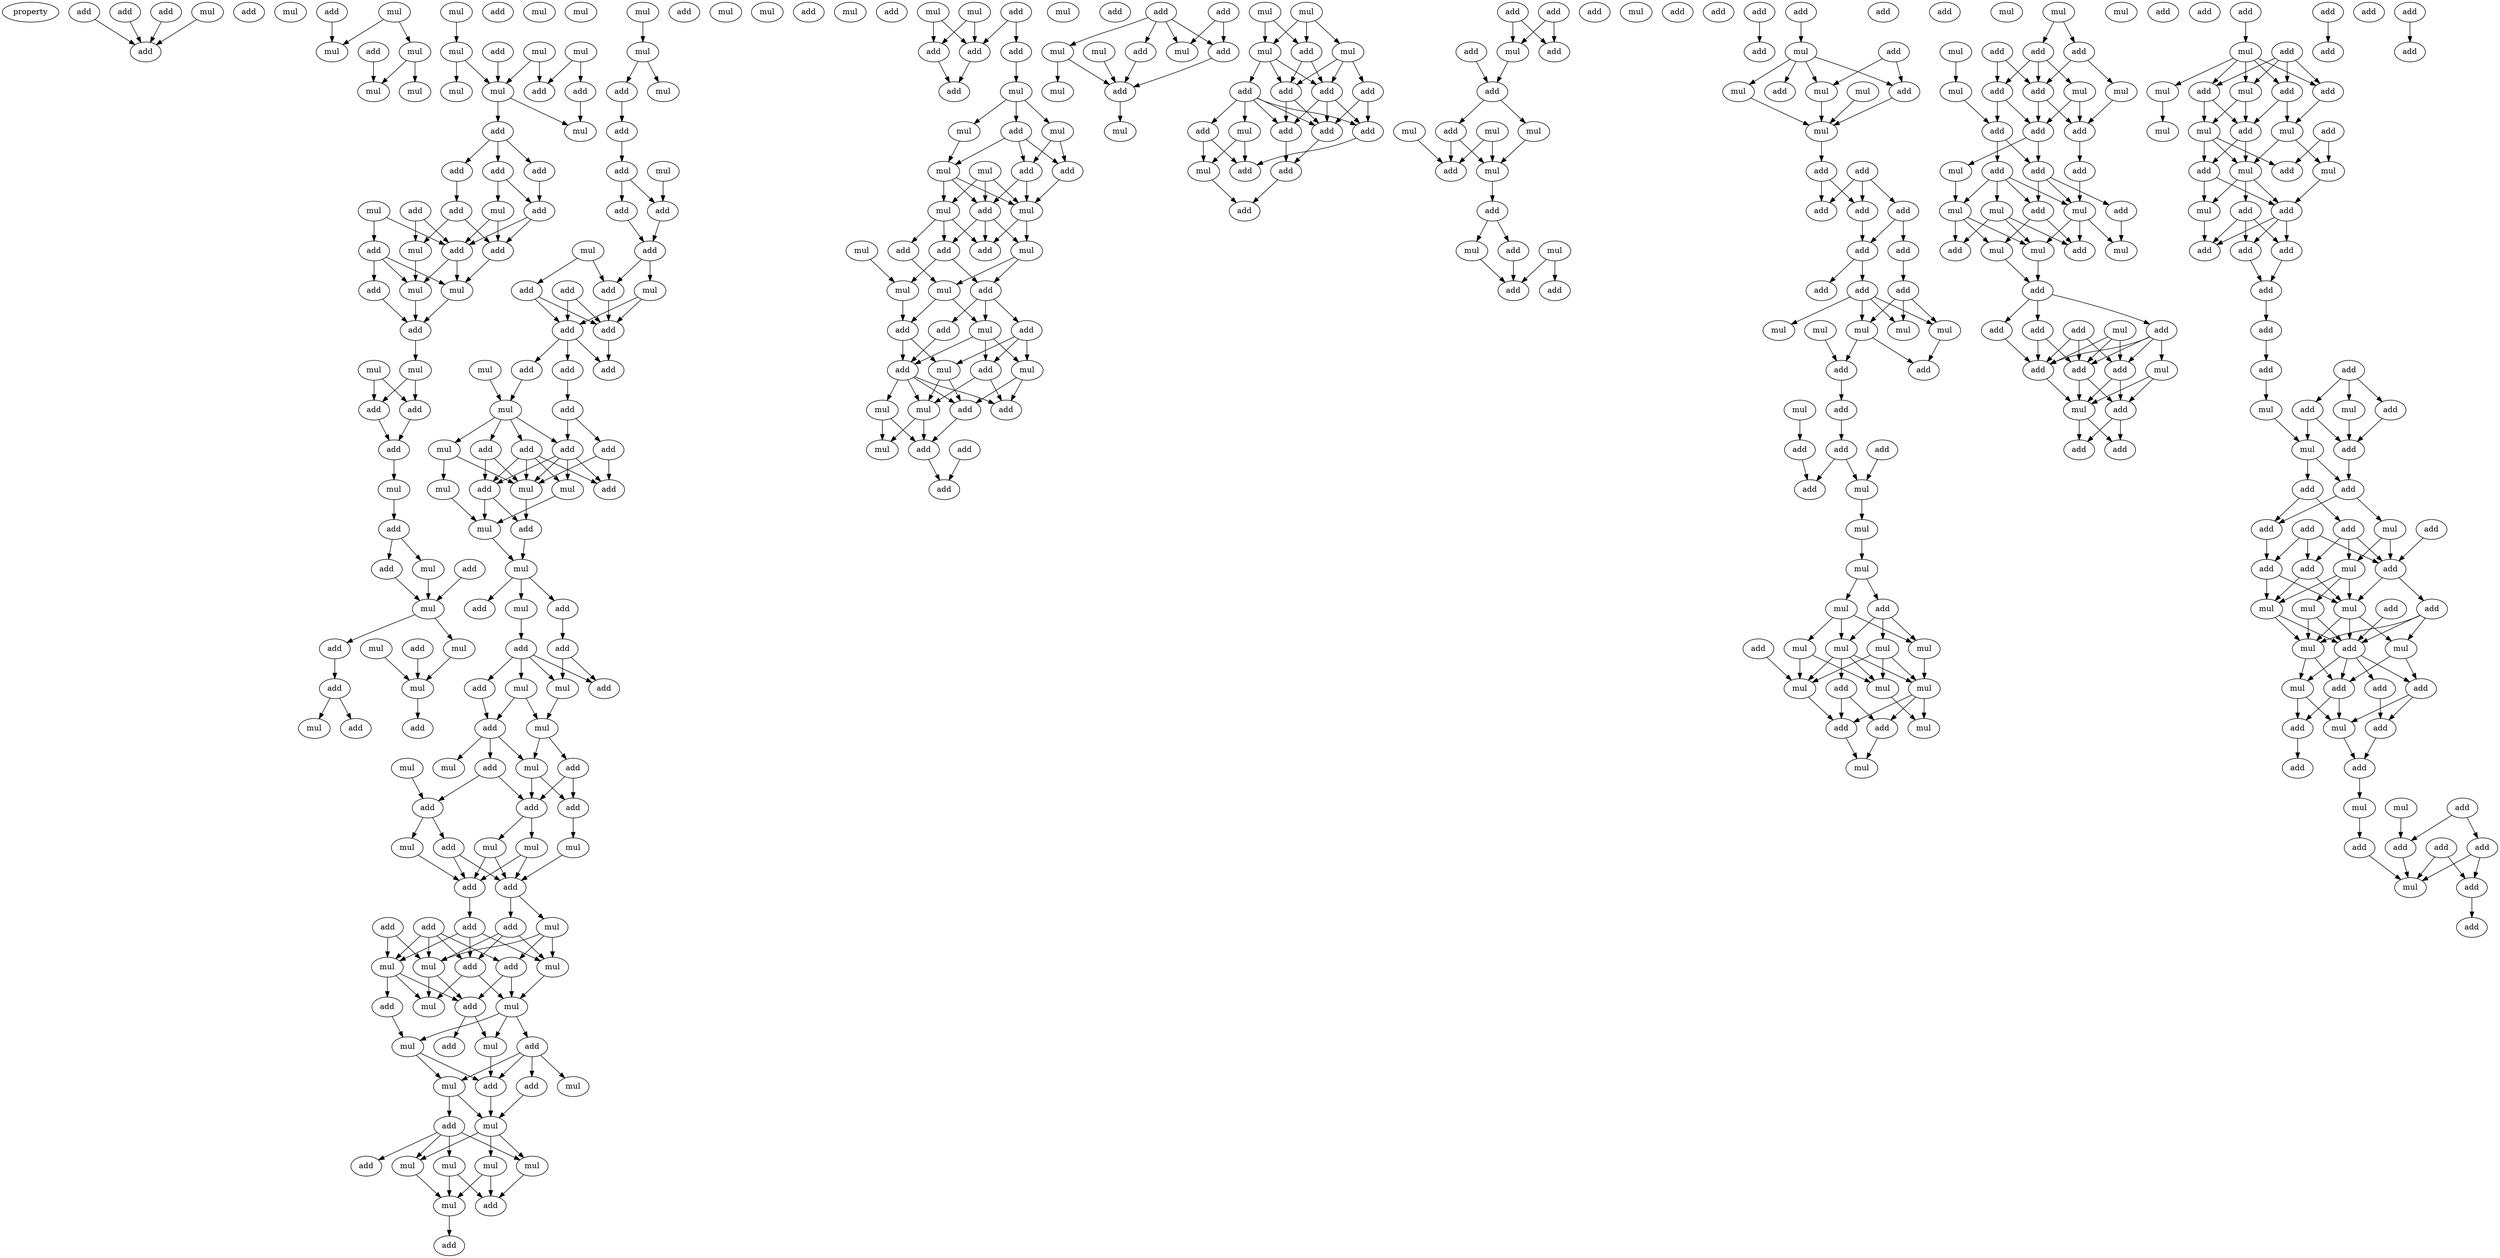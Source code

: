 digraph {
    node [fontcolor=black]
    property [mul=2,lf=1.6]
    0 [ label = add ];
    1 [ label = add ];
    2 [ label = add ];
    3 [ label = add ];
    4 [ label = mul ];
    5 [ label = add ];
    6 [ label = mul ];
    7 [ label = add ];
    8 [ label = mul ];
    9 [ label = mul ];
    10 [ label = add ];
    11 [ label = mul ];
    12 [ label = mul ];
    13 [ label = mul ];
    14 [ label = mul ];
    15 [ label = mul ];
    16 [ label = mul ];
    17 [ label = add ];
    18 [ label = mul ];
    19 [ label = add ];
    20 [ label = mul ];
    21 [ label = add ];
    22 [ label = mul ];
    23 [ label = mul ];
    24 [ label = add ];
    25 [ label = add ];
    26 [ label = add ];
    27 [ label = add ];
    28 [ label = add ];
    29 [ label = mul ];
    30 [ label = mul ];
    31 [ label = add ];
    32 [ label = add ];
    33 [ label = add ];
    34 [ label = add ];
    35 [ label = mul ];
    36 [ label = add ];
    37 [ label = add ];
    38 [ label = mul ];
    39 [ label = mul ];
    40 [ label = add ];
    41 [ label = mul ];
    42 [ label = mul ];
    43 [ label = add ];
    44 [ label = add ];
    45 [ label = add ];
    46 [ label = mul ];
    47 [ label = add ];
    48 [ label = mul ];
    49 [ label = add ];
    50 [ label = add ];
    51 [ label = add ];
    52 [ label = mul ];
    53 [ label = mul ];
    54 [ label = mul ];
    55 [ label = mul ];
    56 [ label = add ];
    57 [ label = add ];
    58 [ label = mul ];
    59 [ label = mul ];
    60 [ label = add ];
    61 [ label = add ];
    62 [ label = mul ];
    63 [ label = mul ];
    64 [ label = add ];
    65 [ label = mul ];
    66 [ label = add ];
    67 [ label = mul ];
    68 [ label = add ];
    69 [ label = mul ];
    70 [ label = mul ];
    71 [ label = add ];
    72 [ label = mul ];
    73 [ label = add ];
    74 [ label = add ];
    75 [ label = add ];
    76 [ label = add ];
    77 [ label = mul ];
    78 [ label = add ];
    79 [ label = add ];
    80 [ label = add ];
    81 [ label = mul ];
    82 [ label = add ];
    83 [ label = mul ];
    84 [ label = add ];
    85 [ label = add ];
    86 [ label = add ];
    87 [ label = add ];
    88 [ label = mul ];
    89 [ label = add ];
    90 [ label = mul ];
    91 [ label = add ];
    92 [ label = add ];
    93 [ label = mul ];
    94 [ label = add ];
    95 [ label = add ];
    96 [ label = add ];
    97 [ label = mul ];
    98 [ label = add ];
    99 [ label = mul ];
    100 [ label = mul ];
    101 [ label = add ];
    102 [ label = add ];
    103 [ label = mul ];
    104 [ label = mul ];
    105 [ label = add ];
    106 [ label = add ];
    107 [ label = mul ];
    108 [ label = add ];
    109 [ label = add ];
    110 [ label = mul ];
    111 [ label = add ];
    112 [ label = add ];
    113 [ label = mul ];
    114 [ label = add ];
    115 [ label = mul ];
    116 [ label = mul ];
    117 [ label = add ];
    118 [ label = mul ];
    119 [ label = mul ];
    120 [ label = add ];
    121 [ label = add ];
    122 [ label = add ];
    123 [ label = add ];
    124 [ label = mul ];
    125 [ label = add ];
    126 [ label = mul ];
    127 [ label = mul ];
    128 [ label = mul ];
    129 [ label = add ];
    130 [ label = add ];
    131 [ label = mul ];
    132 [ label = add ];
    133 [ label = add ];
    134 [ label = add ];
    135 [ label = add ];
    136 [ label = add ];
    137 [ label = add ];
    138 [ label = mul ];
    139 [ label = mul ];
    140 [ label = mul ];
    141 [ label = add ];
    142 [ label = add ];
    143 [ label = mul ];
    144 [ label = mul ];
    145 [ label = add ];
    146 [ label = mul ];
    147 [ label = mul ];
    148 [ label = add ];
    149 [ label = mul ];
    150 [ label = add ];
    151 [ label = mul ];
    152 [ label = add ];
    153 [ label = add ];
    154 [ label = mul ];
    155 [ label = mul ];
    156 [ label = mul ];
    157 [ label = mul ];
    158 [ label = add ];
    159 [ label = mul ];
    160 [ label = mul ];
    161 [ label = add ];
    162 [ label = add ];
    163 [ label = add ];
    164 [ label = mul ];
    165 [ label = mul ];
    166 [ label = add ];
    167 [ label = add ];
    168 [ label = add ];
    169 [ label = add ];
    170 [ label = add ];
    171 [ label = mul ];
    172 [ label = add ];
    173 [ label = mul ];
    174 [ label = mul ];
    175 [ label = add ];
    176 [ label = mul ];
    177 [ label = mul ];
    178 [ label = add ];
    179 [ label = mul ];
    180 [ label = add ];
    181 [ label = mul ];
    182 [ label = mul ];
    183 [ label = add ];
    184 [ label = mul ];
    185 [ label = add ];
    186 [ label = add ];
    187 [ label = mul ];
    188 [ label = mul ];
    189 [ label = mul ];
    190 [ label = add ];
    191 [ label = add ];
    192 [ label = add ];
    193 [ label = add ];
    194 [ label = mul ];
    195 [ label = add ];
    196 [ label = mul ];
    197 [ label = mul ];
    198 [ label = add ];
    199 [ label = mul ];
    200 [ label = mul ];
    201 [ label = add ];
    202 [ label = add ];
    203 [ label = mul ];
    204 [ label = add ];
    205 [ label = add ];
    206 [ label = add ];
    207 [ label = add ];
    208 [ label = add ];
    209 [ label = add ];
    210 [ label = mul ];
    211 [ label = mul ];
    212 [ label = add ];
    213 [ label = add ];
    214 [ label = mul ];
    215 [ label = mul ];
    216 [ label = add ];
    217 [ label = mul ];
    218 [ label = mul ];
    219 [ label = mul ];
    220 [ label = mul ];
    221 [ label = add ];
    222 [ label = mul ];
    223 [ label = add ];
    224 [ label = add ];
    225 [ label = add ];
    226 [ label = add ];
    227 [ label = add ];
    228 [ label = mul ];
    229 [ label = add ];
    230 [ label = add ];
    231 [ label = add ];
    232 [ label = add ];
    233 [ label = add ];
    234 [ label = mul ];
    235 [ label = add ];
    236 [ label = add ];
    237 [ label = add ];
    238 [ label = add ];
    239 [ label = mul ];
    240 [ label = add ];
    241 [ label = add ];
    242 [ label = add ];
    243 [ label = add ];
    244 [ label = mul ];
    245 [ label = mul ];
    246 [ label = mul ];
    247 [ label = add ];
    248 [ label = mul ];
    249 [ label = add ];
    250 [ label = mul ];
    251 [ label = add ];
    252 [ label = mul ];
    253 [ label = mul ];
    254 [ label = add ];
    255 [ label = add ];
    256 [ label = add ];
    257 [ label = add ];
    258 [ label = add ];
    259 [ label = add ];
    260 [ label = add ];
    261 [ label = mul ];
    262 [ label = add ];
    263 [ label = add ];
    264 [ label = mul ];
    265 [ label = mul ];
    266 [ label = mul ];
    267 [ label = add ];
    268 [ label = mul ];
    269 [ label = add ];
    270 [ label = add ];
    271 [ label = add ];
    272 [ label = add ];
    273 [ label = add ];
    274 [ label = add ];
    275 [ label = add ];
    276 [ label = add ];
    277 [ label = add ];
    278 [ label = add ];
    279 [ label = mul ];
    280 [ label = mul ];
    281 [ label = mul ];
    282 [ label = mul ];
    283 [ label = mul ];
    284 [ label = add ];
    285 [ label = add ];
    286 [ label = mul ];
    287 [ label = add ];
    288 [ label = add ];
    289 [ label = add ];
    290 [ label = add ];
    291 [ label = add ];
    292 [ label = mul ];
    293 [ label = add ];
    294 [ label = mul ];
    295 [ label = add ];
    296 [ label = mul ];
    297 [ label = add ];
    298 [ label = mul ];
    299 [ label = mul ];
    300 [ label = mul ];
    301 [ label = mul ];
    302 [ label = mul ];
    303 [ label = add ];
    304 [ label = add ];
    305 [ label = mul ];
    306 [ label = mul ];
    307 [ label = mul ];
    308 [ label = mul ];
    309 [ label = add ];
    310 [ label = add ];
    311 [ label = mul ];
    312 [ label = mul ];
    313 [ label = mul ];
    314 [ label = add ];
    315 [ label = add ];
    316 [ label = mul ];
    317 [ label = add ];
    318 [ label = add ];
    319 [ label = mul ];
    320 [ label = add ];
    321 [ label = mul ];
    322 [ label = mul ];
    323 [ label = add ];
    324 [ label = add ];
    325 [ label = add ];
    326 [ label = add ];
    327 [ label = add ];
    328 [ label = add ];
    329 [ label = mul ];
    330 [ label = mul ];
    331 [ label = add ];
    332 [ label = mul ];
    333 [ label = add ];
    334 [ label = mul ];
    335 [ label = mul ];
    336 [ label = add ];
    337 [ label = mul ];
    338 [ label = mul ];
    339 [ label = add ];
    340 [ label = add ];
    341 [ label = add ];
    342 [ label = add ];
    343 [ label = add ];
    344 [ label = mul ];
    345 [ label = add ];
    346 [ label = add ];
    347 [ label = add ];
    348 [ label = add ];
    349 [ label = mul ];
    350 [ label = mul ];
    351 [ label = add ];
    352 [ label = add ];
    353 [ label = mul ];
    354 [ label = add ];
    355 [ label = add ];
    356 [ label = add ];
    357 [ label = add ];
    358 [ label = mul ];
    359 [ label = add ];
    360 [ label = add ];
    361 [ label = mul ];
    362 [ label = add ];
    363 [ label = mul ];
    364 [ label = add ];
    365 [ label = add ];
    366 [ label = add ];
    367 [ label = mul ];
    368 [ label = mul ];
    369 [ label = mul ];
    370 [ label = add ];
    371 [ label = add ];
    372 [ label = mul ];
    373 [ label = mul ];
    374 [ label = add ];
    375 [ label = add ];
    376 [ label = mul ];
    377 [ label = add ];
    378 [ label = add ];
    379 [ label = add ];
    380 [ label = add ];
    381 [ label = add ];
    382 [ label = add ];
    383 [ label = add ];
    384 [ label = add ];
    385 [ label = add ];
    386 [ label = add ];
    387 [ label = add ];
    388 [ label = add ];
    389 [ label = mul ];
    390 [ label = add ];
    391 [ label = mul ];
    392 [ label = add ];
    393 [ label = add ];
    394 [ label = mul ];
    395 [ label = add ];
    396 [ label = add ];
    397 [ label = mul ];
    398 [ label = add ];
    399 [ label = add ];
    400 [ label = add ];
    401 [ label = add ];
    402 [ label = add ];
    403 [ label = mul ];
    404 [ label = add ];
    405 [ label = add ];
    406 [ label = add ];
    407 [ label = mul ];
    408 [ label = mul ];
    409 [ label = mul ];
    410 [ label = add ];
    411 [ label = mul ];
    412 [ label = mul ];
    413 [ label = add ];
    414 [ label = add ];
    415 [ label = mul ];
    416 [ label = add ];
    417 [ label = add ];
    418 [ label = mul ];
    419 [ label = add ];
    420 [ label = add ];
    421 [ label = add ];
    422 [ label = add ];
    423 [ label = mul ];
    424 [ label = add ];
    425 [ label = mul ];
    426 [ label = add ];
    427 [ label = add ];
    428 [ label = add ];
    429 [ label = add ];
    430 [ label = mul ];
    431 [ label = add ];
    432 [ label = add ];
    0 -> 5 [ name = 0 ];
    1 -> 5 [ name = 1 ];
    3 -> 5 [ name = 2 ];
    4 -> 5 [ name = 3 ];
    7 -> 9 [ name = 4 ];
    8 -> 9 [ name = 5 ];
    8 -> 11 [ name = 6 ];
    10 -> 12 [ name = 7 ];
    11 -> 12 [ name = 8 ];
    11 -> 13 [ name = 9 ];
    14 -> 18 [ name = 10 ];
    15 -> 21 [ name = 11 ];
    15 -> 22 [ name = 12 ];
    16 -> 19 [ name = 13 ];
    16 -> 21 [ name = 14 ];
    17 -> 22 [ name = 15 ];
    18 -> 20 [ name = 16 ];
    18 -> 22 [ name = 17 ];
    19 -> 23 [ name = 18 ];
    22 -> 23 [ name = 19 ];
    22 -> 24 [ name = 20 ];
    24 -> 25 [ name = 21 ];
    24 -> 26 [ name = 22 ];
    24 -> 27 [ name = 23 ];
    25 -> 28 [ name = 24 ];
    25 -> 29 [ name = 25 ];
    26 -> 31 [ name = 26 ];
    27 -> 28 [ name = 27 ];
    28 -> 34 [ name = 28 ];
    28 -> 36 [ name = 29 ];
    29 -> 34 [ name = 30 ];
    29 -> 36 [ name = 31 ];
    30 -> 33 [ name = 32 ];
    30 -> 34 [ name = 33 ];
    31 -> 35 [ name = 34 ];
    31 -> 36 [ name = 35 ];
    32 -> 34 [ name = 36 ];
    32 -> 35 [ name = 37 ];
    33 -> 37 [ name = 38 ];
    33 -> 38 [ name = 39 ];
    33 -> 39 [ name = 40 ];
    34 -> 38 [ name = 41 ];
    34 -> 39 [ name = 42 ];
    35 -> 38 [ name = 43 ];
    36 -> 39 [ name = 44 ];
    37 -> 40 [ name = 45 ];
    38 -> 40 [ name = 46 ];
    39 -> 40 [ name = 47 ];
    40 -> 42 [ name = 48 ];
    41 -> 43 [ name = 49 ];
    41 -> 44 [ name = 50 ];
    42 -> 43 [ name = 51 ];
    42 -> 44 [ name = 52 ];
    43 -> 45 [ name = 53 ];
    44 -> 45 [ name = 54 ];
    45 -> 46 [ name = 55 ];
    46 -> 47 [ name = 56 ];
    47 -> 48 [ name = 57 ];
    47 -> 49 [ name = 58 ];
    48 -> 53 [ name = 59 ];
    49 -> 53 [ name = 60 ];
    50 -> 53 [ name = 61 ];
    53 -> 57 [ name = 62 ];
    53 -> 58 [ name = 63 ];
    55 -> 59 [ name = 64 ];
    56 -> 59 [ name = 65 ];
    57 -> 60 [ name = 66 ];
    58 -> 59 [ name = 67 ];
    59 -> 64 [ name = 68 ];
    60 -> 61 [ name = 69 ];
    60 -> 62 [ name = 70 ];
    63 -> 65 [ name = 71 ];
    65 -> 66 [ name = 72 ];
    65 -> 67 [ name = 73 ];
    66 -> 71 [ name = 74 ];
    71 -> 73 [ name = 75 ];
    72 -> 76 [ name = 76 ];
    73 -> 75 [ name = 77 ];
    73 -> 76 [ name = 78 ];
    75 -> 78 [ name = 79 ];
    76 -> 78 [ name = 80 ];
    77 -> 80 [ name = 81 ];
    77 -> 82 [ name = 82 ];
    78 -> 80 [ name = 83 ];
    78 -> 83 [ name = 84 ];
    79 -> 84 [ name = 85 ];
    79 -> 85 [ name = 86 ];
    80 -> 84 [ name = 87 ];
    82 -> 84 [ name = 88 ];
    82 -> 85 [ name = 89 ];
    83 -> 84 [ name = 90 ];
    83 -> 85 [ name = 91 ];
    84 -> 86 [ name = 92 ];
    85 -> 86 [ name = 93 ];
    85 -> 87 [ name = 94 ];
    85 -> 89 [ name = 95 ];
    87 -> 91 [ name = 96 ];
    88 -> 90 [ name = 97 ];
    89 -> 90 [ name = 98 ];
    90 -> 92 [ name = 99 ];
    90 -> 93 [ name = 100 ];
    90 -> 94 [ name = 101 ];
    90 -> 96 [ name = 102 ];
    91 -> 95 [ name = 103 ];
    91 -> 96 [ name = 104 ];
    92 -> 97 [ name = 105 ];
    92 -> 98 [ name = 106 ];
    92 -> 100 [ name = 107 ];
    92 -> 101 [ name = 108 ];
    93 -> 99 [ name = 109 ];
    93 -> 100 [ name = 110 ];
    94 -> 100 [ name = 111 ];
    94 -> 101 [ name = 112 ];
    95 -> 98 [ name = 113 ];
    95 -> 100 [ name = 114 ];
    96 -> 97 [ name = 115 ];
    96 -> 98 [ name = 116 ];
    96 -> 100 [ name = 117 ];
    96 -> 101 [ name = 118 ];
    97 -> 103 [ name = 119 ];
    99 -> 103 [ name = 120 ];
    100 -> 102 [ name = 121 ];
    101 -> 102 [ name = 122 ];
    101 -> 103 [ name = 123 ];
    102 -> 104 [ name = 124 ];
    103 -> 104 [ name = 125 ];
    104 -> 105 [ name = 126 ];
    104 -> 106 [ name = 127 ];
    104 -> 107 [ name = 128 ];
    106 -> 109 [ name = 129 ];
    107 -> 108 [ name = 130 ];
    108 -> 110 [ name = 131 ];
    108 -> 111 [ name = 132 ];
    108 -> 112 [ name = 133 ];
    108 -> 113 [ name = 134 ];
    109 -> 110 [ name = 135 ];
    109 -> 111 [ name = 136 ];
    110 -> 115 [ name = 137 ];
    112 -> 114 [ name = 138 ];
    113 -> 114 [ name = 139 ];
    113 -> 115 [ name = 140 ];
    114 -> 116 [ name = 141 ];
    114 -> 119 [ name = 142 ];
    114 -> 120 [ name = 143 ];
    115 -> 117 [ name = 144 ];
    115 -> 119 [ name = 145 ];
    117 -> 121 [ name = 146 ];
    117 -> 123 [ name = 147 ];
    118 -> 122 [ name = 148 ];
    119 -> 121 [ name = 149 ];
    119 -> 123 [ name = 150 ];
    120 -> 122 [ name = 151 ];
    120 -> 123 [ name = 152 ];
    121 -> 127 [ name = 153 ];
    122 -> 124 [ name = 154 ];
    122 -> 125 [ name = 155 ];
    123 -> 126 [ name = 156 ];
    123 -> 128 [ name = 157 ];
    124 -> 130 [ name = 158 ];
    125 -> 129 [ name = 159 ];
    125 -> 130 [ name = 160 ];
    126 -> 129 [ name = 161 ];
    126 -> 130 [ name = 162 ];
    127 -> 129 [ name = 163 ];
    128 -> 129 [ name = 164 ];
    128 -> 130 [ name = 165 ];
    129 -> 131 [ name = 166 ];
    129 -> 135 [ name = 167 ];
    130 -> 132 [ name = 168 ];
    131 -> 137 [ name = 169 ];
    131 -> 139 [ name = 170 ];
    131 -> 140 [ name = 171 ];
    132 -> 136 [ name = 172 ];
    132 -> 138 [ name = 173 ];
    132 -> 140 [ name = 174 ];
    133 -> 136 [ name = 175 ];
    133 -> 137 [ name = 176 ];
    133 -> 138 [ name = 177 ];
    133 -> 139 [ name = 178 ];
    134 -> 138 [ name = 179 ];
    134 -> 139 [ name = 180 ];
    135 -> 136 [ name = 181 ];
    135 -> 139 [ name = 182 ];
    135 -> 140 [ name = 183 ];
    136 -> 143 [ name = 184 ];
    136 -> 144 [ name = 185 ];
    137 -> 142 [ name = 186 ];
    137 -> 144 [ name = 187 ];
    138 -> 141 [ name = 188 ];
    138 -> 142 [ name = 189 ];
    138 -> 143 [ name = 190 ];
    139 -> 142 [ name = 191 ];
    139 -> 143 [ name = 192 ];
    140 -> 144 [ name = 193 ];
    141 -> 147 [ name = 194 ];
    142 -> 145 [ name = 195 ];
    142 -> 146 [ name = 196 ];
    144 -> 146 [ name = 197 ];
    144 -> 147 [ name = 198 ];
    144 -> 148 [ name = 199 ];
    146 -> 150 [ name = 200 ];
    147 -> 149 [ name = 201 ];
    147 -> 150 [ name = 202 ];
    148 -> 149 [ name = 203 ];
    148 -> 150 [ name = 204 ];
    148 -> 151 [ name = 205 ];
    148 -> 152 [ name = 206 ];
    149 -> 153 [ name = 207 ];
    149 -> 154 [ name = 208 ];
    150 -> 154 [ name = 209 ];
    152 -> 154 [ name = 210 ];
    153 -> 155 [ name = 211 ];
    153 -> 157 [ name = 212 ];
    153 -> 158 [ name = 213 ];
    153 -> 159 [ name = 214 ];
    154 -> 156 [ name = 215 ];
    154 -> 157 [ name = 216 ];
    154 -> 159 [ name = 217 ];
    155 -> 160 [ name = 218 ];
    155 -> 161 [ name = 219 ];
    156 -> 160 [ name = 220 ];
    156 -> 161 [ name = 221 ];
    157 -> 160 [ name = 222 ];
    159 -> 161 [ name = 223 ];
    160 -> 163 [ name = 224 ];
    164 -> 168 [ name = 225 ];
    164 -> 169 [ name = 226 ];
    165 -> 168 [ name = 227 ];
    165 -> 169 [ name = 228 ];
    166 -> 167 [ name = 229 ];
    166 -> 168 [ name = 230 ];
    167 -> 171 [ name = 231 ];
    168 -> 170 [ name = 232 ];
    169 -> 170 [ name = 233 ];
    171 -> 172 [ name = 234 ];
    171 -> 173 [ name = 235 ];
    171 -> 174 [ name = 236 ];
    172 -> 175 [ name = 237 ];
    172 -> 177 [ name = 238 ];
    172 -> 178 [ name = 239 ];
    173 -> 177 [ name = 240 ];
    174 -> 175 [ name = 241 ];
    174 -> 178 [ name = 242 ];
    175 -> 180 [ name = 243 ];
    175 -> 181 [ name = 244 ];
    176 -> 180 [ name = 245 ];
    176 -> 181 [ name = 246 ];
    176 -> 182 [ name = 247 ];
    177 -> 180 [ name = 248 ];
    177 -> 181 [ name = 249 ];
    177 -> 182 [ name = 250 ];
    178 -> 181 [ name = 251 ];
    180 -> 185 [ name = 252 ];
    180 -> 186 [ name = 253 ];
    180 -> 187 [ name = 254 ];
    181 -> 186 [ name = 255 ];
    181 -> 187 [ name = 256 ];
    182 -> 183 [ name = 257 ];
    182 -> 185 [ name = 258 ];
    182 -> 186 [ name = 259 ];
    183 -> 189 [ name = 260 ];
    184 -> 188 [ name = 261 ];
    185 -> 188 [ name = 262 ];
    185 -> 190 [ name = 263 ];
    187 -> 189 [ name = 264 ];
    187 -> 190 [ name = 265 ];
    188 -> 192 [ name = 266 ];
    189 -> 192 [ name = 267 ];
    189 -> 194 [ name = 268 ];
    190 -> 191 [ name = 269 ];
    190 -> 193 [ name = 270 ];
    190 -> 194 [ name = 271 ];
    191 -> 195 [ name = 272 ];
    191 -> 196 [ name = 273 ];
    191 -> 197 [ name = 274 ];
    192 -> 197 [ name = 275 ];
    192 -> 198 [ name = 276 ];
    193 -> 198 [ name = 277 ];
    194 -> 195 [ name = 278 ];
    194 -> 196 [ name = 279 ];
    194 -> 198 [ name = 280 ];
    195 -> 200 [ name = 281 ];
    195 -> 202 [ name = 282 ];
    196 -> 201 [ name = 283 ];
    196 -> 202 [ name = 284 ];
    197 -> 200 [ name = 285 ];
    197 -> 201 [ name = 286 ];
    198 -> 199 [ name = 287 ];
    198 -> 200 [ name = 288 ];
    198 -> 201 [ name = 289 ];
    198 -> 202 [ name = 290 ];
    199 -> 203 [ name = 291 ];
    199 -> 205 [ name = 292 ];
    200 -> 203 [ name = 293 ];
    200 -> 205 [ name = 294 ];
    201 -> 205 [ name = 295 ];
    204 -> 207 [ name = 296 ];
    205 -> 207 [ name = 297 ];
    208 -> 210 [ name = 298 ];
    208 -> 212 [ name = 299 ];
    208 -> 213 [ name = 300 ];
    208 -> 214 [ name = 301 ];
    209 -> 210 [ name = 302 ];
    209 -> 213 [ name = 303 ];
    211 -> 216 [ name = 304 ];
    212 -> 216 [ name = 305 ];
    213 -> 216 [ name = 306 ];
    214 -> 215 [ name = 307 ];
    214 -> 216 [ name = 308 ];
    216 -> 217 [ name = 309 ];
    218 -> 221 [ name = 310 ];
    218 -> 222 [ name = 311 ];
    219 -> 220 [ name = 312 ];
    219 -> 221 [ name = 313 ];
    219 -> 222 [ name = 314 ];
    220 -> 223 [ name = 315 ];
    220 -> 225 [ name = 316 ];
    220 -> 226 [ name = 317 ];
    221 -> 223 [ name = 318 ];
    221 -> 226 [ name = 319 ];
    222 -> 223 [ name = 320 ];
    222 -> 224 [ name = 321 ];
    222 -> 226 [ name = 322 ];
    223 -> 227 [ name = 323 ];
    223 -> 229 [ name = 324 ];
    223 -> 231 [ name = 325 ];
    224 -> 227 [ name = 326 ];
    224 -> 228 [ name = 327 ];
    224 -> 229 [ name = 328 ];
    224 -> 230 [ name = 329 ];
    224 -> 231 [ name = 330 ];
    225 -> 229 [ name = 331 ];
    225 -> 231 [ name = 332 ];
    226 -> 227 [ name = 333 ];
    226 -> 229 [ name = 334 ];
    227 -> 232 [ name = 335 ];
    228 -> 233 [ name = 336 ];
    228 -> 234 [ name = 337 ];
    229 -> 232 [ name = 338 ];
    230 -> 233 [ name = 339 ];
    230 -> 234 [ name = 340 ];
    231 -> 233 [ name = 341 ];
    232 -> 235 [ name = 342 ];
    234 -> 235 [ name = 343 ];
    236 -> 239 [ name = 344 ];
    236 -> 240 [ name = 345 ];
    237 -> 239 [ name = 346 ];
    237 -> 240 [ name = 347 ];
    238 -> 241 [ name = 348 ];
    239 -> 241 [ name = 349 ];
    241 -> 242 [ name = 350 ];
    241 -> 245 [ name = 351 ];
    242 -> 247 [ name = 352 ];
    242 -> 248 [ name = 353 ];
    244 -> 247 [ name = 354 ];
    245 -> 248 [ name = 355 ];
    246 -> 247 [ name = 356 ];
    246 -> 248 [ name = 357 ];
    248 -> 249 [ name = 358 ];
    249 -> 250 [ name = 359 ];
    249 -> 251 [ name = 360 ];
    250 -> 254 [ name = 361 ];
    251 -> 254 [ name = 362 ];
    253 -> 254 [ name = 363 ];
    253 -> 256 [ name = 364 ];
    258 -> 260 [ name = 365 ];
    259 -> 261 [ name = 366 ];
    261 -> 263 [ name = 367 ];
    261 -> 265 [ name = 368 ];
    261 -> 266 [ name = 369 ];
    261 -> 267 [ name = 370 ];
    262 -> 263 [ name = 371 ];
    262 -> 265 [ name = 372 ];
    263 -> 268 [ name = 373 ];
    264 -> 268 [ name = 374 ];
    265 -> 268 [ name = 375 ];
    266 -> 268 [ name = 376 ];
    268 -> 270 [ name = 377 ];
    269 -> 271 [ name = 378 ];
    269 -> 272 [ name = 379 ];
    269 -> 273 [ name = 380 ];
    270 -> 271 [ name = 381 ];
    270 -> 272 [ name = 382 ];
    272 -> 275 [ name = 383 ];
    273 -> 274 [ name = 384 ];
    273 -> 275 [ name = 385 ];
    274 -> 276 [ name = 386 ];
    275 -> 277 [ name = 387 ];
    275 -> 278 [ name = 388 ];
    276 -> 279 [ name = 389 ];
    276 -> 281 [ name = 390 ];
    276 -> 282 [ name = 391 ];
    278 -> 279 [ name = 392 ];
    278 -> 281 [ name = 393 ];
    278 -> 282 [ name = 394 ];
    278 -> 283 [ name = 395 ];
    280 -> 285 [ name = 396 ];
    281 -> 284 [ name = 397 ];
    281 -> 285 [ name = 398 ];
    282 -> 284 [ name = 399 ];
    285 -> 287 [ name = 400 ];
    286 -> 288 [ name = 401 ];
    287 -> 289 [ name = 402 ];
    288 -> 291 [ name = 403 ];
    289 -> 291 [ name = 404 ];
    289 -> 292 [ name = 405 ];
    290 -> 292 [ name = 406 ];
    292 -> 294 [ name = 407 ];
    294 -> 296 [ name = 408 ];
    296 -> 297 [ name = 409 ];
    296 -> 298 [ name = 410 ];
    297 -> 299 [ name = 411 ];
    297 -> 300 [ name = 412 ];
    297 -> 302 [ name = 413 ];
    298 -> 299 [ name = 414 ];
    298 -> 300 [ name = 415 ];
    298 -> 301 [ name = 416 ];
    299 -> 305 [ name = 417 ];
    300 -> 304 [ name = 418 ];
    300 -> 305 [ name = 419 ];
    300 -> 306 [ name = 420 ];
    300 -> 307 [ name = 421 ];
    301 -> 306 [ name = 422 ];
    301 -> 307 [ name = 423 ];
    302 -> 305 [ name = 424 ];
    302 -> 306 [ name = 425 ];
    302 -> 307 [ name = 426 ];
    303 -> 307 [ name = 427 ];
    304 -> 309 [ name = 428 ];
    304 -> 310 [ name = 429 ];
    305 -> 308 [ name = 430 ];
    305 -> 309 [ name = 431 ];
    305 -> 310 [ name = 432 ];
    306 -> 308 [ name = 433 ];
    307 -> 310 [ name = 434 ];
    309 -> 311 [ name = 435 ];
    310 -> 311 [ name = 436 ];
    313 -> 315 [ name = 437 ];
    313 -> 317 [ name = 438 ];
    314 -> 318 [ name = 439 ];
    314 -> 320 [ name = 440 ];
    315 -> 318 [ name = 441 ];
    315 -> 319 [ name = 442 ];
    316 -> 321 [ name = 443 ];
    317 -> 318 [ name = 444 ];
    317 -> 320 [ name = 445 ];
    317 -> 322 [ name = 446 ];
    318 -> 323 [ name = 447 ];
    318 -> 325 [ name = 448 ];
    319 -> 325 [ name = 449 ];
    320 -> 323 [ name = 450 ];
    320 -> 324 [ name = 451 ];
    321 -> 324 [ name = 452 ];
    322 -> 323 [ name = 453 ];
    322 -> 325 [ name = 454 ];
    323 -> 326 [ name = 455 ];
    323 -> 329 [ name = 456 ];
    324 -> 326 [ name = 457 ];
    324 -> 327 [ name = 458 ];
    325 -> 328 [ name = 459 ];
    326 -> 331 [ name = 460 ];
    326 -> 333 [ name = 461 ];
    326 -> 334 [ name = 462 ];
    327 -> 330 [ name = 463 ];
    327 -> 331 [ name = 464 ];
    327 -> 332 [ name = 465 ];
    327 -> 334 [ name = 466 ];
    328 -> 334 [ name = 467 ];
    329 -> 332 [ name = 468 ];
    330 -> 336 [ name = 469 ];
    330 -> 337 [ name = 470 ];
    330 -> 339 [ name = 471 ];
    331 -> 335 [ name = 472 ];
    331 -> 336 [ name = 473 ];
    332 -> 335 [ name = 474 ];
    332 -> 337 [ name = 475 ];
    332 -> 339 [ name = 476 ];
    333 -> 338 [ name = 477 ];
    334 -> 336 [ name = 478 ];
    334 -> 337 [ name = 479 ];
    334 -> 338 [ name = 480 ];
    335 -> 340 [ name = 481 ];
    337 -> 340 [ name = 482 ];
    340 -> 342 [ name = 483 ];
    340 -> 343 [ name = 484 ];
    340 -> 345 [ name = 485 ];
    341 -> 346 [ name = 486 ];
    341 -> 347 [ name = 487 ];
    341 -> 348 [ name = 488 ];
    342 -> 346 [ name = 489 ];
    342 -> 348 [ name = 490 ];
    343 -> 348 [ name = 491 ];
    344 -> 346 [ name = 492 ];
    344 -> 347 [ name = 493 ];
    344 -> 348 [ name = 494 ];
    345 -> 346 [ name = 495 ];
    345 -> 347 [ name = 496 ];
    345 -> 348 [ name = 497 ];
    345 -> 349 [ name = 498 ];
    346 -> 350 [ name = 499 ];
    346 -> 351 [ name = 500 ];
    347 -> 350 [ name = 501 ];
    347 -> 351 [ name = 502 ];
    348 -> 350 [ name = 503 ];
    349 -> 350 [ name = 504 ];
    349 -> 351 [ name = 505 ];
    350 -> 352 [ name = 506 ];
    350 -> 355 [ name = 507 ];
    351 -> 352 [ name = 508 ];
    351 -> 355 [ name = 509 ];
    357 -> 358 [ name = 510 ];
    358 -> 360 [ name = 511 ];
    358 -> 361 [ name = 512 ];
    358 -> 362 [ name = 513 ];
    358 -> 363 [ name = 514 ];
    358 -> 364 [ name = 515 ];
    359 -> 360 [ name = 516 ];
    359 -> 362 [ name = 517 ];
    359 -> 363 [ name = 518 ];
    359 -> 364 [ name = 519 ];
    360 -> 369 [ name = 520 ];
    361 -> 367 [ name = 521 ];
    362 -> 365 [ name = 522 ];
    362 -> 369 [ name = 523 ];
    363 -> 365 [ name = 524 ];
    363 -> 368 [ name = 525 ];
    364 -> 365 [ name = 526 ];
    364 -> 368 [ name = 527 ];
    365 -> 370 [ name = 528 ];
    365 -> 372 [ name = 529 ];
    366 -> 371 [ name = 530 ];
    366 -> 373 [ name = 531 ];
    368 -> 370 [ name = 532 ];
    368 -> 371 [ name = 533 ];
    368 -> 372 [ name = 534 ];
    369 -> 372 [ name = 535 ];
    369 -> 373 [ name = 536 ];
    370 -> 375 [ name = 537 ];
    370 -> 376 [ name = 538 ];
    372 -> 374 [ name = 539 ];
    372 -> 375 [ name = 540 ];
    372 -> 376 [ name = 541 ];
    373 -> 375 [ name = 542 ];
    374 -> 378 [ name = 543 ];
    374 -> 379 [ name = 544 ];
    374 -> 381 [ name = 545 ];
    375 -> 378 [ name = 546 ];
    375 -> 379 [ name = 547 ];
    375 -> 381 [ name = 548 ];
    376 -> 379 [ name = 549 ];
    377 -> 382 [ name = 550 ];
    378 -> 383 [ name = 551 ];
    381 -> 383 [ name = 552 ];
    383 -> 386 [ name = 553 ];
    384 -> 385 [ name = 554 ];
    386 -> 388 [ name = 555 ];
    387 -> 389 [ name = 556 ];
    387 -> 390 [ name = 557 ];
    387 -> 392 [ name = 558 ];
    388 -> 391 [ name = 559 ];
    389 -> 393 [ name = 560 ];
    390 -> 393 [ name = 561 ];
    390 -> 394 [ name = 562 ];
    391 -> 394 [ name = 563 ];
    392 -> 393 [ name = 564 ];
    393 -> 395 [ name = 565 ];
    394 -> 395 [ name = 566 ];
    394 -> 396 [ name = 567 ];
    395 -> 397 [ name = 568 ];
    395 -> 398 [ name = 569 ];
    396 -> 398 [ name = 570 ];
    396 -> 399 [ name = 571 ];
    397 -> 403 [ name = 572 ];
    397 -> 405 [ name = 573 ];
    398 -> 404 [ name = 574 ];
    399 -> 402 [ name = 575 ];
    399 -> 403 [ name = 576 ];
    399 -> 405 [ name = 577 ];
    400 -> 402 [ name = 578 ];
    400 -> 404 [ name = 579 ];
    400 -> 405 [ name = 580 ];
    401 -> 405 [ name = 581 ];
    402 -> 407 [ name = 582 ];
    402 -> 409 [ name = 583 ];
    403 -> 407 [ name = 584 ];
    403 -> 408 [ name = 585 ];
    403 -> 409 [ name = 586 ];
    404 -> 407 [ name = 587 ];
    404 -> 409 [ name = 588 ];
    405 -> 407 [ name = 589 ];
    405 -> 410 [ name = 590 ];
    406 -> 413 [ name = 591 ];
    407 -> 411 [ name = 592 ];
    407 -> 412 [ name = 593 ];
    407 -> 413 [ name = 594 ];
    408 -> 411 [ name = 595 ];
    408 -> 413 [ name = 596 ];
    409 -> 411 [ name = 597 ];
    409 -> 413 [ name = 598 ];
    410 -> 411 [ name = 599 ];
    410 -> 412 [ name = 600 ];
    410 -> 413 [ name = 601 ];
    411 -> 415 [ name = 602 ];
    411 -> 416 [ name = 603 ];
    412 -> 414 [ name = 604 ];
    412 -> 416 [ name = 605 ];
    413 -> 414 [ name = 606 ];
    413 -> 415 [ name = 607 ];
    413 -> 416 [ name = 608 ];
    413 -> 417 [ name = 609 ];
    414 -> 418 [ name = 610 ];
    414 -> 420 [ name = 611 ];
    415 -> 418 [ name = 612 ];
    415 -> 419 [ name = 613 ];
    416 -> 418 [ name = 614 ];
    416 -> 419 [ name = 615 ];
    417 -> 420 [ name = 616 ];
    418 -> 421 [ name = 617 ];
    419 -> 422 [ name = 618 ];
    420 -> 421 [ name = 619 ];
    421 -> 425 [ name = 620 ];
    423 -> 427 [ name = 621 ];
    424 -> 426 [ name = 622 ];
    424 -> 427 [ name = 623 ];
    425 -> 429 [ name = 624 ];
    426 -> 430 [ name = 625 ];
    426 -> 431 [ name = 626 ];
    427 -> 430 [ name = 627 ];
    428 -> 430 [ name = 628 ];
    428 -> 431 [ name = 629 ];
    429 -> 430 [ name = 630 ];
    431 -> 432 [ name = 631 ];
}
